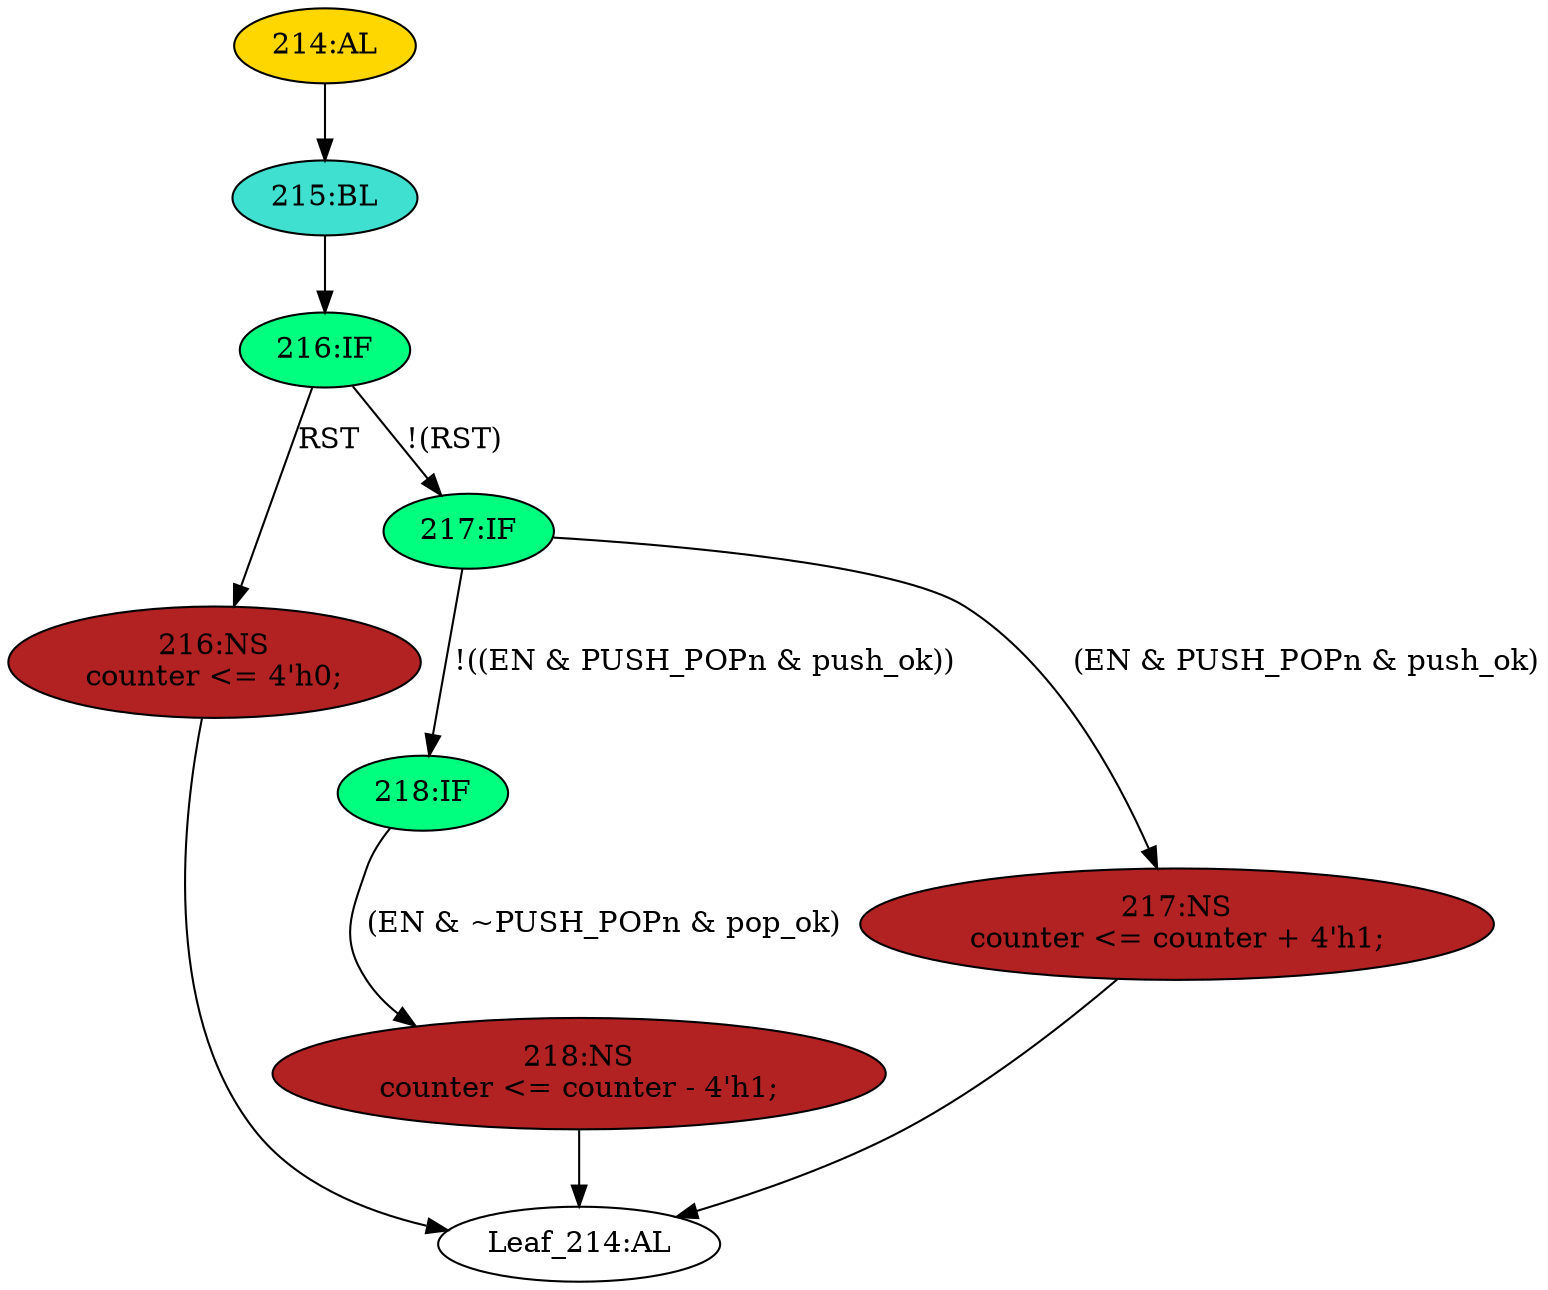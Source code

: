 strict digraph "" {
	node [label="\N"];
	"216:IF"	 [ast="<pyverilog.vparser.ast.IfStatement object at 0x7fbceaa48bd0>",
		fillcolor=springgreen,
		label="216:IF",
		statements="[]",
		style=filled,
		typ=IfStatement];
	"216:NS"	 [ast="<pyverilog.vparser.ast.NonblockingSubstitution object at 0x7fbceaa48a50>",
		fillcolor=firebrick,
		label="216:NS
counter <= 4'h0;",
		statements="[<pyverilog.vparser.ast.NonblockingSubstitution object at 0x7fbceaa48a50>]",
		style=filled,
		typ=NonblockingSubstitution];
	"216:IF" -> "216:NS"	 [cond="['RST']",
		label=RST,
		lineno=216];
	"217:IF"	 [ast="<pyverilog.vparser.ast.IfStatement object at 0x7fbceaa48c10>",
		fillcolor=springgreen,
		label="217:IF",
		statements="[]",
		style=filled,
		typ=IfStatement];
	"216:IF" -> "217:IF"	 [cond="['RST']",
		label="!(RST)",
		lineno=216];
	"Leaf_214:AL"	 [def_var="['counter']",
		label="Leaf_214:AL"];
	"215:BL"	 [ast="<pyverilog.vparser.ast.Block object at 0x7fbceaa48b90>",
		fillcolor=turquoise,
		label="215:BL",
		statements="[]",
		style=filled,
		typ=Block];
	"215:BL" -> "216:IF"	 [cond="[]",
		lineno=None];
	"216:NS" -> "Leaf_214:AL"	 [cond="[]",
		lineno=None];
	"214:AL"	 [ast="<pyverilog.vparser.ast.Always object at 0x7fbceaa50350>",
		clk_sens=True,
		fillcolor=gold,
		label="214:AL",
		sens="['CLK', 'RST']",
		statements="[]",
		style=filled,
		typ=Always,
		use_var="['EN', 'push_ok', 'PUSH_POPn', 'RST', 'pop_ok', 'counter']"];
	"214:AL" -> "215:BL"	 [cond="[]",
		lineno=None];
	"218:IF"	 [ast="<pyverilog.vparser.ast.IfStatement object at 0x7fbceaa48c50>",
		fillcolor=springgreen,
		label="218:IF",
		statements="[]",
		style=filled,
		typ=IfStatement];
	"217:IF" -> "218:IF"	 [cond="['EN', 'PUSH_POPn', 'push_ok']",
		label="!((EN & PUSH_POPn & push_ok))",
		lineno=217];
	"217:NS"	 [ast="<pyverilog.vparser.ast.NonblockingSubstitution object at 0x7fbceaa48fd0>",
		fillcolor=firebrick,
		label="217:NS
counter <= counter + 4'h1;",
		statements="[<pyverilog.vparser.ast.NonblockingSubstitution object at 0x7fbceaa48fd0>]",
		style=filled,
		typ=NonblockingSubstitution];
	"217:IF" -> "217:NS"	 [cond="['EN', 'PUSH_POPn', 'push_ok']",
		label="(EN & PUSH_POPn & push_ok)",
		lineno=217];
	"218:NS"	 [ast="<pyverilog.vparser.ast.NonblockingSubstitution object at 0x7fbceaa48c90>",
		fillcolor=firebrick,
		label="218:NS
counter <= counter - 4'h1;",
		statements="[<pyverilog.vparser.ast.NonblockingSubstitution object at 0x7fbceaa48c90>]",
		style=filled,
		typ=NonblockingSubstitution];
	"218:IF" -> "218:NS"	 [cond="['EN', 'PUSH_POPn', 'pop_ok']",
		label="(EN & ~PUSH_POPn & pop_ok)",
		lineno=218];
	"217:NS" -> "Leaf_214:AL"	 [cond="[]",
		lineno=None];
	"218:NS" -> "Leaf_214:AL"	 [cond="[]",
		lineno=None];
}
